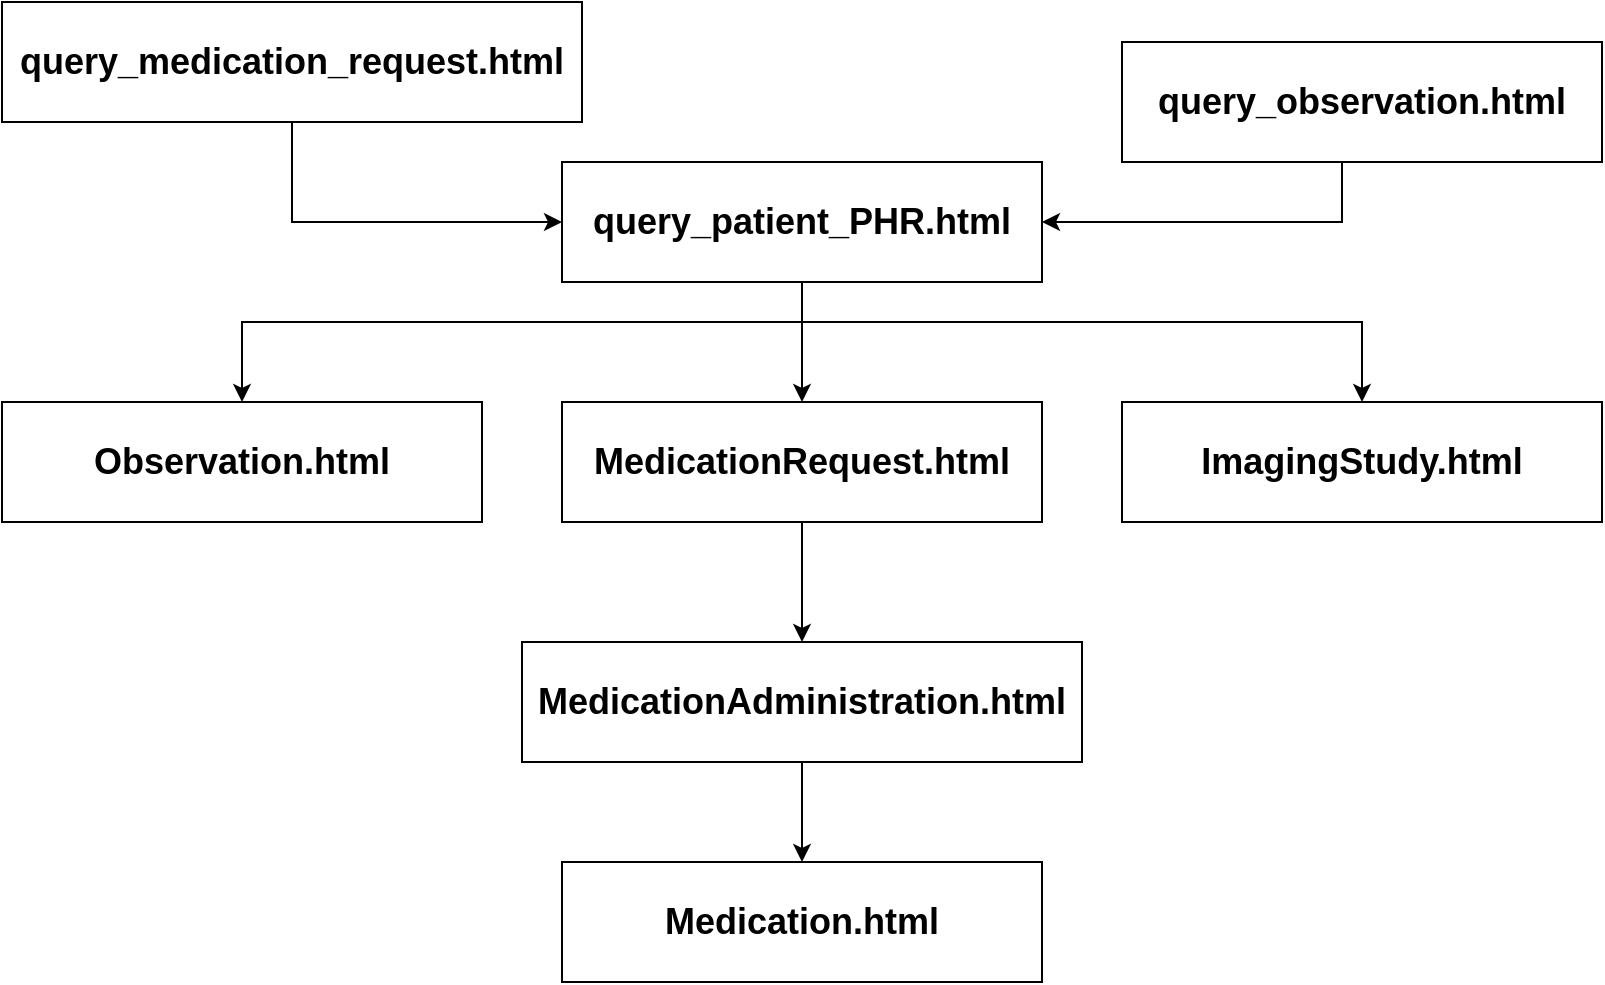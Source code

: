 <mxfile version="13.6.4" type="github"><diagram id="vg3RT-9aCqd5YPcU_zDL" name="Page-1"><mxGraphModel dx="1902" dy="1024" grid="1" gridSize="10" guides="1" tooltips="1" connect="1" arrows="1" fold="1" page="1" pageScale="1" pageWidth="827" pageHeight="1169" math="0" shadow="0"><root><mxCell id="0"/><mxCell id="1" parent="0"/><mxCell id="1YXlzMo1gvSIKB2pqnQ_-9" style="edgeStyle=orthogonalEdgeStyle;rounded=0;orthogonalLoop=1;jettySize=auto;html=1;entryX=0.5;entryY=0;entryDx=0;entryDy=0;fontSize=18;" edge="1" parent="1" source="1YXlzMo1gvSIKB2pqnQ_-1" target="1YXlzMo1gvSIKB2pqnQ_-4"><mxGeometry relative="1" as="geometry"/></mxCell><mxCell id="1YXlzMo1gvSIKB2pqnQ_-13" style="edgeStyle=orthogonalEdgeStyle;rounded=0;orthogonalLoop=1;jettySize=auto;html=1;fontSize=18;" edge="1" parent="1" source="1YXlzMo1gvSIKB2pqnQ_-1" target="1YXlzMo1gvSIKB2pqnQ_-3"><mxGeometry relative="1" as="geometry"><Array as="points"><mxPoint x="400" y="160"/><mxPoint x="680" y="160"/></Array></mxGeometry></mxCell><mxCell id="1YXlzMo1gvSIKB2pqnQ_-14" style="edgeStyle=orthogonalEdgeStyle;rounded=0;orthogonalLoop=1;jettySize=auto;html=1;fontSize=18;" edge="1" parent="1" source="1YXlzMo1gvSIKB2pqnQ_-1" target="1YXlzMo1gvSIKB2pqnQ_-2"><mxGeometry relative="1" as="geometry"><Array as="points"><mxPoint x="400" y="160"/><mxPoint x="120" y="160"/></Array></mxGeometry></mxCell><mxCell id="1YXlzMo1gvSIKB2pqnQ_-1" value="query_patient_PHR.html" style="rounded=0;whiteSpace=wrap;html=1;fontSize=18;fontStyle=1" vertex="1" parent="1"><mxGeometry x="280" y="80" width="240" height="60" as="geometry"/></mxCell><mxCell id="1YXlzMo1gvSIKB2pqnQ_-2" value="Observation.html" style="rounded=0;whiteSpace=wrap;html=1;fontSize=18;fontStyle=1" vertex="1" parent="1"><mxGeometry y="200" width="240" height="60" as="geometry"/></mxCell><mxCell id="1YXlzMo1gvSIKB2pqnQ_-3" value="ImagingStudy.html" style="rounded=0;whiteSpace=wrap;html=1;fontSize=18;fontStyle=1" vertex="1" parent="1"><mxGeometry x="560" y="200" width="240" height="60" as="geometry"/></mxCell><mxCell id="1YXlzMo1gvSIKB2pqnQ_-11" style="edgeStyle=orthogonalEdgeStyle;rounded=0;orthogonalLoop=1;jettySize=auto;html=1;entryX=0.5;entryY=0;entryDx=0;entryDy=0;fontSize=18;" edge="1" parent="1" source="1YXlzMo1gvSIKB2pqnQ_-4" target="1YXlzMo1gvSIKB2pqnQ_-5"><mxGeometry relative="1" as="geometry"/></mxCell><mxCell id="1YXlzMo1gvSIKB2pqnQ_-4" value="MedicationRequest.html" style="rounded=0;whiteSpace=wrap;html=1;fontSize=18;fontStyle=1" vertex="1" parent="1"><mxGeometry x="280" y="200" width="240" height="60" as="geometry"/></mxCell><mxCell id="1YXlzMo1gvSIKB2pqnQ_-12" style="edgeStyle=orthogonalEdgeStyle;rounded=0;orthogonalLoop=1;jettySize=auto;html=1;entryX=0.5;entryY=0;entryDx=0;entryDy=0;fontSize=18;" edge="1" parent="1" source="1YXlzMo1gvSIKB2pqnQ_-5" target="1YXlzMo1gvSIKB2pqnQ_-6"><mxGeometry relative="1" as="geometry"/></mxCell><mxCell id="1YXlzMo1gvSIKB2pqnQ_-5" value="MedicationAdministration.html" style="rounded=0;whiteSpace=wrap;html=1;fontSize=18;fontStyle=1" vertex="1" parent="1"><mxGeometry x="260" y="320" width="280" height="60" as="geometry"/></mxCell><mxCell id="1YXlzMo1gvSIKB2pqnQ_-6" value="Medication.html" style="rounded=0;whiteSpace=wrap;html=1;fontSize=18;fontStyle=1" vertex="1" parent="1"><mxGeometry x="280" y="430" width="240" height="60" as="geometry"/></mxCell><mxCell id="1YXlzMo1gvSIKB2pqnQ_-8" style="edgeStyle=orthogonalEdgeStyle;rounded=0;orthogonalLoop=1;jettySize=auto;html=1;entryX=1;entryY=0.5;entryDx=0;entryDy=0;fontSize=18;" edge="1" parent="1" source="1YXlzMo1gvSIKB2pqnQ_-7" target="1YXlzMo1gvSIKB2pqnQ_-1"><mxGeometry relative="1" as="geometry"><Array as="points"><mxPoint x="670" y="110"/></Array></mxGeometry></mxCell><mxCell id="1YXlzMo1gvSIKB2pqnQ_-7" value="query_observation.html" style="rounded=0;whiteSpace=wrap;html=1;fontSize=18;fontStyle=1" vertex="1" parent="1"><mxGeometry x="560" y="20" width="240" height="60" as="geometry"/></mxCell><mxCell id="1YXlzMo1gvSIKB2pqnQ_-16" style="edgeStyle=orthogonalEdgeStyle;rounded=0;orthogonalLoop=1;jettySize=auto;html=1;entryX=0;entryY=0.5;entryDx=0;entryDy=0;fontSize=18;" edge="1" parent="1" source="1YXlzMo1gvSIKB2pqnQ_-15" target="1YXlzMo1gvSIKB2pqnQ_-1"><mxGeometry relative="1" as="geometry"/></mxCell><mxCell id="1YXlzMo1gvSIKB2pqnQ_-15" value="query_medication_request.html" style="rounded=0;whiteSpace=wrap;html=1;fontSize=18;fontStyle=1" vertex="1" parent="1"><mxGeometry width="290" height="60" as="geometry"/></mxCell></root></mxGraphModel></diagram></mxfile>